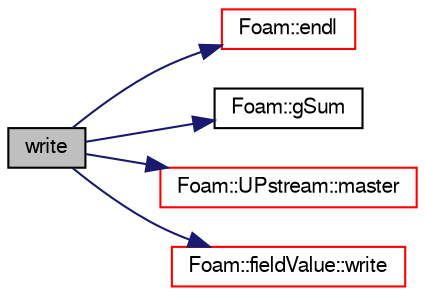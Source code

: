 digraph "write"
{
  bgcolor="transparent";
  edge [fontname="FreeSans",fontsize="10",labelfontname="FreeSans",labelfontsize="10"];
  node [fontname="FreeSans",fontsize="10",shape=record];
  rankdir="LR";
  Node1 [label="write",height=0.2,width=0.4,color="black", fillcolor="grey75", style="filled" fontcolor="black"];
  Node1 -> Node2 [color="midnightblue",fontsize="10",style="solid",fontname="FreeSans"];
  Node2 [label="Foam::endl",height=0.2,width=0.4,color="red",URL="$a10237.html#a2db8fe02a0d3909e9351bb4275b23ce4",tooltip="Add newline and flush stream. "];
  Node1 -> Node3 [color="midnightblue",fontsize="10",style="solid",fontname="FreeSans"];
  Node3 [label="Foam::gSum",height=0.2,width=0.4,color="black",URL="$a10237.html#a11b1ebb4c53ad062332767d75ca96328"];
  Node1 -> Node4 [color="midnightblue",fontsize="10",style="solid",fontname="FreeSans"];
  Node4 [label="Foam::UPstream::master",height=0.2,width=0.4,color="red",URL="$a02690.html#a36af549940a0aae3733774649594489f",tooltip="Am I the master process. "];
  Node1 -> Node5 [color="midnightblue",fontsize="10",style="solid",fontname="FreeSans"];
  Node5 [label="Foam::fieldValue::write",height=0.2,width=0.4,color="red",URL="$a00751.html#aac759501cf6c7895a70eecbef0226ae1",tooltip="Write to screen/file. "];
}
